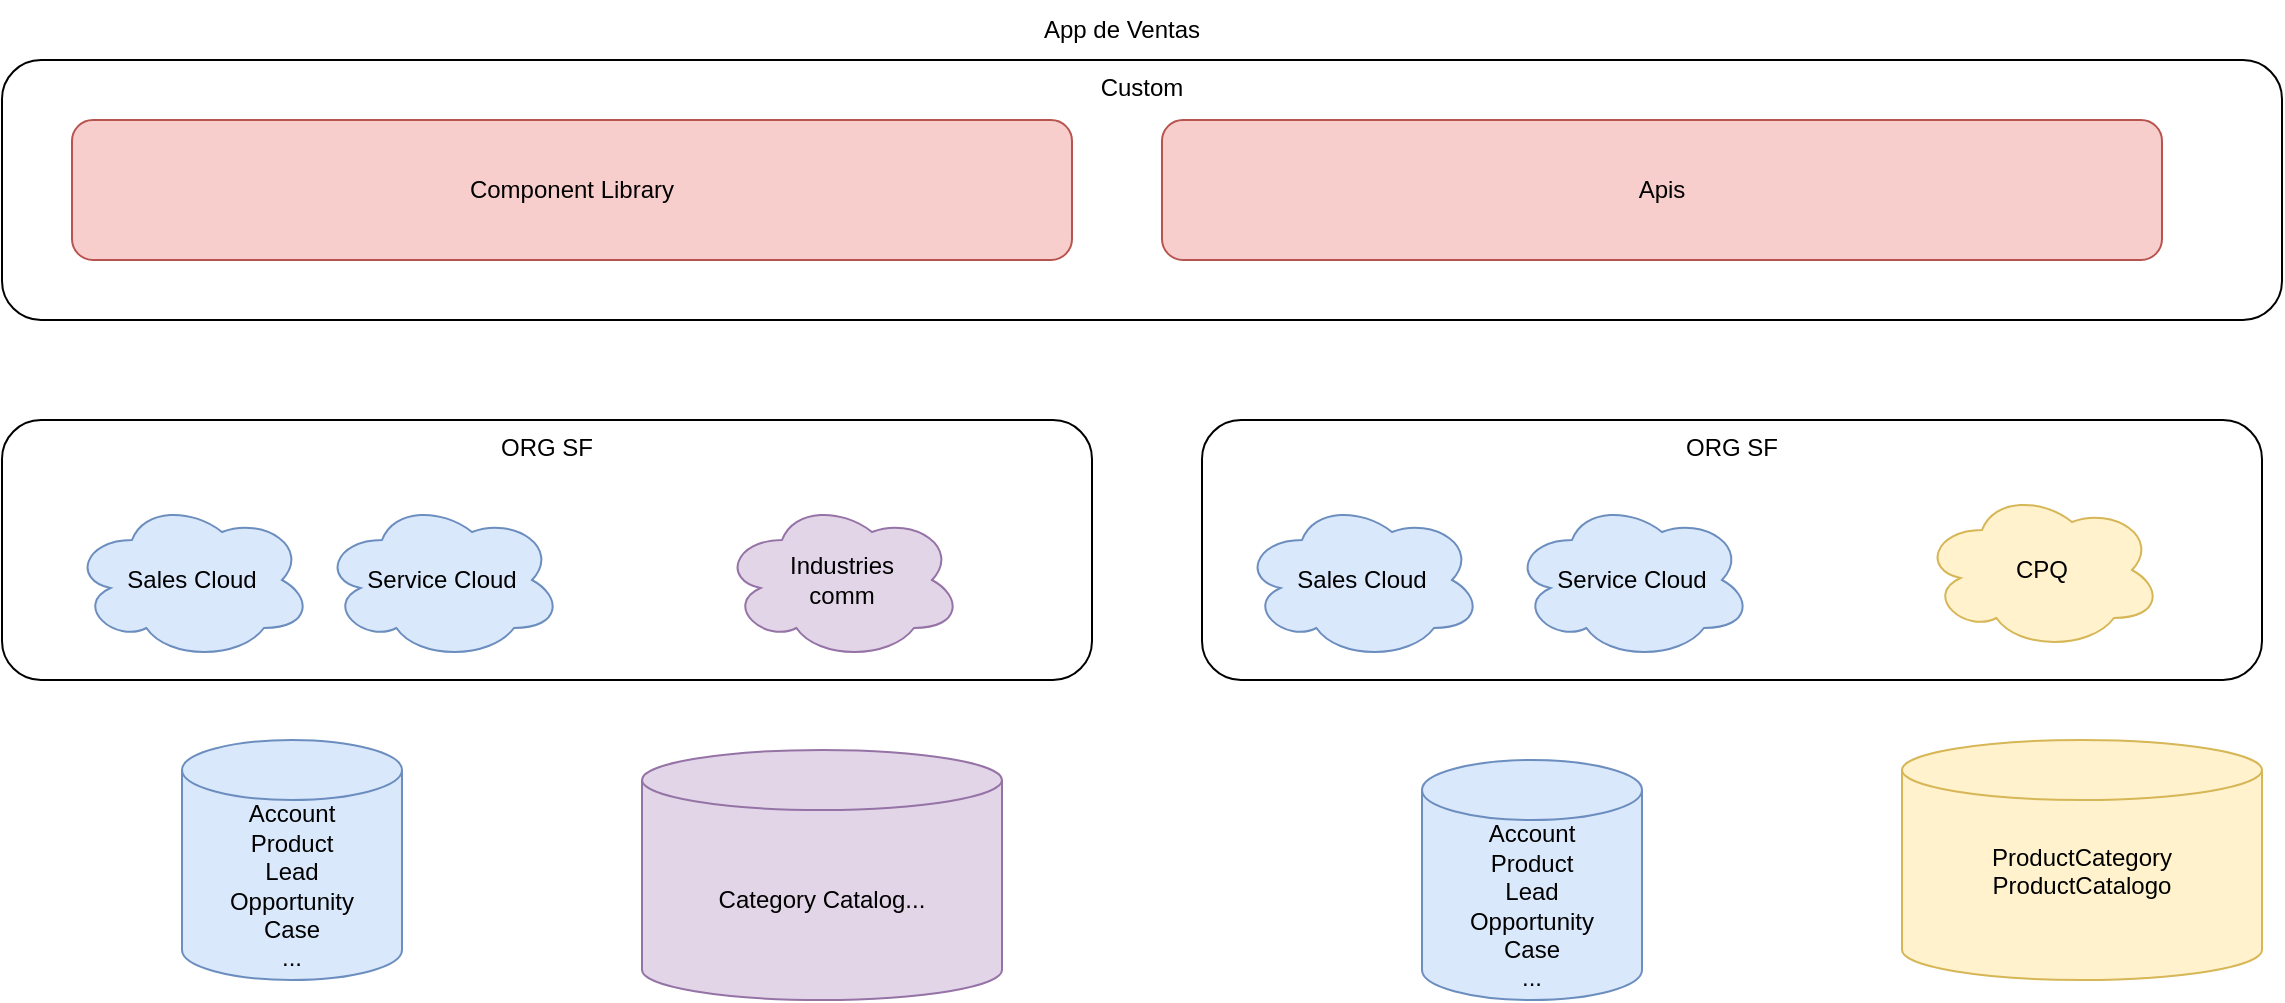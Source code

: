 <mxfile version="24.1.0" type="device" pages="4">
  <diagram id="dU4-kTXpLl40XRwVJ4kh" name="capas">
    <mxGraphModel dx="2107" dy="663" grid="1" gridSize="10" guides="1" tooltips="1" connect="1" arrows="1" fold="1" page="1" pageScale="1" pageWidth="827" pageHeight="1169" math="0" shadow="0">
      <root>
        <mxCell id="0" />
        <mxCell id="1" parent="0" />
        <mxCell id="2_E506fmxOmWBXWBcFJJ-1" value="ORG SF" style="rounded=1;whiteSpace=wrap;html=1;verticalAlign=top;" parent="1" vertex="1">
          <mxGeometry x="110" y="570" width="530" height="130" as="geometry" />
        </mxCell>
        <mxCell id="2_E506fmxOmWBXWBcFJJ-2" value="Service Cloud" style="ellipse;shape=cloud;whiteSpace=wrap;html=1;fillColor=#dae8fc;strokeColor=#6c8ebf;" parent="1" vertex="1">
          <mxGeometry x="265" y="610" width="120" height="80" as="geometry" />
        </mxCell>
        <mxCell id="2_E506fmxOmWBXWBcFJJ-3" value="Sales Cloud" style="ellipse;shape=cloud;whiteSpace=wrap;html=1;fillColor=#dae8fc;strokeColor=#6c8ebf;" parent="1" vertex="1">
          <mxGeometry x="130" y="610" width="120" height="80" as="geometry" />
        </mxCell>
        <mxCell id="2_E506fmxOmWBXWBcFJJ-5" value="ProductCategory&lt;br&gt;ProductCatalogo&lt;div&gt;&lt;br/&gt;&lt;/div&gt;" style="shape=cylinder3;whiteSpace=wrap;html=1;boundedLbl=1;backgroundOutline=1;size=15;fillColor=#fff2cc;strokeColor=#d6b656;" parent="1" vertex="1">
          <mxGeometry x="460" y="730" width="180" height="120" as="geometry" />
        </mxCell>
        <mxCell id="2_E506fmxOmWBXWBcFJJ-6" value="ORG SF" style="rounded=1;whiteSpace=wrap;html=1;verticalAlign=top;" parent="1" vertex="1">
          <mxGeometry x="-490" y="570" width="545" height="130" as="geometry" />
        </mxCell>
        <mxCell id="2_E506fmxOmWBXWBcFJJ-7" value="Service Cloud" style="ellipse;shape=cloud;whiteSpace=wrap;html=1;fillColor=#dae8fc;strokeColor=#6c8ebf;" parent="1" vertex="1">
          <mxGeometry x="-330" y="610" width="120" height="80" as="geometry" />
        </mxCell>
        <mxCell id="2_E506fmxOmWBXWBcFJJ-8" value="Sales Cloud" style="ellipse;shape=cloud;whiteSpace=wrap;html=1;fillColor=#dae8fc;strokeColor=#6c8ebf;" parent="1" vertex="1">
          <mxGeometry x="-455" y="610" width="120" height="80" as="geometry" />
        </mxCell>
        <mxCell id="2_E506fmxOmWBXWBcFJJ-9" value="Industries&lt;br&gt;comm" style="ellipse;shape=cloud;whiteSpace=wrap;html=1;fillColor=#e1d5e7;strokeColor=#9673a6;" parent="1" vertex="1">
          <mxGeometry x="-130" y="610" width="120" height="80" as="geometry" />
        </mxCell>
        <mxCell id="2_E506fmxOmWBXWBcFJJ-10" value="Account&lt;br&gt;Product&lt;br&gt;Lead&lt;br&gt;Opportunity&lt;br&gt;Case&lt;br&gt;..." style="shape=cylinder3;whiteSpace=wrap;html=1;boundedLbl=1;backgroundOutline=1;size=15;fillColor=#dae8fc;strokeColor=#6c8ebf;" parent="1" vertex="1">
          <mxGeometry x="-400" y="730" width="110" height="120" as="geometry" />
        </mxCell>
        <mxCell id="2_E506fmxOmWBXWBcFJJ-11" value="Category Catalog..." style="shape=cylinder3;whiteSpace=wrap;html=1;boundedLbl=1;backgroundOutline=1;size=15;fillColor=#e1d5e7;strokeColor=#9673a6;" parent="1" vertex="1">
          <mxGeometry x="-170" y="735" width="180" height="125" as="geometry" />
        </mxCell>
        <mxCell id="2_E506fmxOmWBXWBcFJJ-12" value="Custom" style="rounded=1;whiteSpace=wrap;html=1;verticalAlign=top;" parent="1" vertex="1">
          <mxGeometry x="-490" y="390" width="1140" height="130" as="geometry" />
        </mxCell>
        <mxCell id="2_E506fmxOmWBXWBcFJJ-13" value="App de Ventas" style="text;html=1;align=center;verticalAlign=middle;whiteSpace=wrap;rounded=0;" parent="1" vertex="1">
          <mxGeometry y="360" width="140" height="30" as="geometry" />
        </mxCell>
        <mxCell id="2_E506fmxOmWBXWBcFJJ-14" value="Component Library" style="rounded=1;whiteSpace=wrap;html=1;fillColor=#f8cecc;strokeColor=#b85450;" parent="1" vertex="1">
          <mxGeometry x="-455" y="420" width="500" height="70" as="geometry" />
        </mxCell>
        <mxCell id="2_E506fmxOmWBXWBcFJJ-17" value="CPQ" style="ellipse;shape=cloud;whiteSpace=wrap;html=1;fillColor=#fff2cc;strokeColor=#d6b656;" parent="1" vertex="1">
          <mxGeometry x="470" y="605" width="120" height="80" as="geometry" />
        </mxCell>
        <mxCell id="2_E506fmxOmWBXWBcFJJ-18" value="Account&lt;br&gt;Product&lt;br&gt;Lead&lt;br&gt;Opportunity&lt;br&gt;Case&lt;br&gt;..." style="shape=cylinder3;whiteSpace=wrap;html=1;boundedLbl=1;backgroundOutline=1;size=15;fillColor=#dae8fc;strokeColor=#6c8ebf;" parent="1" vertex="1">
          <mxGeometry x="220" y="740" width="110" height="120" as="geometry" />
        </mxCell>
        <mxCell id="2_E506fmxOmWBXWBcFJJ-19" value="Apis" style="rounded=1;whiteSpace=wrap;html=1;fillColor=#f8cecc;strokeColor=#b85450;" parent="1" vertex="1">
          <mxGeometry x="90" y="420" width="500" height="70" as="geometry" />
        </mxCell>
      </root>
    </mxGraphModel>
  </diagram>
  <diagram id="7k5K3nic8aGUpc_OB4C8" name="app">
    <mxGraphModel dx="4532" dy="1949" grid="1" gridSize="10" guides="1" tooltips="1" connect="1" arrows="1" fold="1" page="1" pageScale="1" pageWidth="827" pageHeight="1169" math="0" shadow="0">
      <root>
        <mxCell id="0" />
        <mxCell id="1" parent="0" />
        <mxCell id="Hz9bEaQ08Jo-a7barStr-1" value="OrderHeader" style="rounded=1;whiteSpace=wrap;html=1;verticalAlign=top;fontStyle=1;fillColor=#f5f5f5;fontColor=#333333;strokeColor=#666666;dashed=1;" parent="1" vertex="1">
          <mxGeometry x="-2690" y="20" width="854" height="200" as="geometry" />
        </mxCell>
        <mxCell id="Hz9bEaQ08Jo-a7barStr-2" value="" style="shape=cylinder3;whiteSpace=wrap;html=1;boundedLbl=1;backgroundOutline=1;size=15;rotation=89;fillColor=#d5e8d4;strokeColor=#82b366;" parent="1" vertex="1">
          <mxGeometry x="-2675" y="612" width="90" height="140" as="geometry" />
        </mxCell>
        <mxCell id="Hz9bEaQ08Jo-a7barStr-3" value="orderAccount" style="rounded=1;whiteSpace=wrap;html=1;fillColor=#f5f5f5;fontColor=#333333;strokeColor=#666666;dashed=1;fontStyle=1;verticalAlign=top;" parent="1" vertex="1">
          <mxGeometry x="-2640" y="130" width="120" height="60" as="geometry" />
        </mxCell>
        <mxCell id="Hz9bEaQ08Jo-a7barStr-4" value="cartSummary" style="rounded=1;whiteSpace=wrap;html=1;fillColor=#f5f5f5;fontColor=#333333;strokeColor=#666666;dashed=1;fontStyle=1;verticalAlign=top;" parent="1" vertex="1">
          <mxGeometry x="-2481" y="130" width="120" height="60" as="geometry" />
        </mxCell>
        <mxCell id="Hz9bEaQ08Jo-a7barStr-5" style="edgeStyle=orthogonalEdgeStyle;rounded=0;orthogonalLoop=1;jettySize=auto;html=1;" parent="1" source="Hz9bEaQ08Jo-a7barStr-6" target="Hz9bEaQ08Jo-a7barStr-2" edge="1">
          <mxGeometry relative="1" as="geometry" />
        </mxCell>
        <mxCell id="Hz9bEaQ08Jo-a7barStr-6" value="ProdictFilter" style="rounded=1;whiteSpace=wrap;html=1;verticalAlign=top;fontStyle=1;fillColor=#f5f5f5;fontColor=#333333;strokeColor=#666666;dashed=1;" parent="1" vertex="1">
          <mxGeometry x="-2720" y="450" width="180" height="160" as="geometry" />
        </mxCell>
        <mxCell id="Hz9bEaQ08Jo-a7barStr-7" value="ProductGrid" style="rounded=1;whiteSpace=wrap;html=1;verticalAlign=top;fontStyle=1;dashed=1;fillColor=#f5f5f5;fontColor=#333333;strokeColor=#666666;" parent="1" vertex="1">
          <mxGeometry x="-2501" y="440" width="641" height="360" as="geometry" />
        </mxCell>
        <mxCell id="Hz9bEaQ08Jo-a7barStr-8" value="ProductCard" style="rounded=1;whiteSpace=wrap;html=1;fillColor=#f5f5f5;fontColor=#333333;strokeColor=#666666;dashed=1;verticalAlign=top;fontStyle=1" parent="1" vertex="1">
          <mxGeometry x="-2107.5" y="640" width="200" height="130" as="geometry" />
        </mxCell>
        <mxCell id="Hz9bEaQ08Jo-a7barStr-9" style="edgeStyle=orthogonalEdgeStyle;rounded=0;orthogonalLoop=1;jettySize=auto;html=1;" parent="1" source="Hz9bEaQ08Jo-a7barStr-10" target="Hz9bEaQ08Jo-a7barStr-14" edge="1">
          <mxGeometry relative="1" as="geometry" />
        </mxCell>
        <mxCell id="Hz9bEaQ08Jo-a7barStr-54" value="Add Product" style="edgeLabel;html=1;align=center;verticalAlign=middle;resizable=0;points=[];" parent="Hz9bEaQ08Jo-a7barStr-9" vertex="1" connectable="0">
          <mxGeometry x="-0.343" relative="1" as="geometry">
            <mxPoint as="offset" />
          </mxGeometry>
        </mxCell>
        <mxCell id="Hz9bEaQ08Jo-a7barStr-10" value="addToCart" style="rounded=1;whiteSpace=wrap;html=1;fillColor=#dae8fc;strokeColor=#6c8ebf;fontStyle=1;verticalAlign=top;" parent="1" vertex="1">
          <mxGeometry x="-2077.5" y="730" width="110" height="25" as="geometry" />
        </mxCell>
        <mxCell id="Hz9bEaQ08Jo-a7barStr-11" style="edgeStyle=orthogonalEdgeStyle;rounded=0;orthogonalLoop=1;jettySize=auto;html=1;entryX=0.002;entryY=0.674;entryDx=0;entryDy=0;entryPerimeter=0;" parent="1" source="Hz9bEaQ08Jo-a7barStr-2" target="Hz9bEaQ08Jo-a7barStr-7" edge="1">
          <mxGeometry relative="1" as="geometry" />
        </mxCell>
        <mxCell id="Hz9bEaQ08Jo-a7barStr-12" style="edgeStyle=orthogonalEdgeStyle;rounded=0;orthogonalLoop=1;jettySize=auto;html=1;" parent="1" source="Hz9bEaQ08Jo-a7barStr-14" target="Hz9bEaQ08Jo-a7barStr-1" edge="1">
          <mxGeometry relative="1" as="geometry">
            <Array as="points">
              <mxPoint x="-1690" y="260" />
              <mxPoint x="-1690" y="120" />
            </Array>
          </mxGeometry>
        </mxCell>
        <mxCell id="Hz9bEaQ08Jo-a7barStr-13" style="edgeStyle=orthogonalEdgeStyle;rounded=0;orthogonalLoop=1;jettySize=auto;html=1;" parent="1" source="Hz9bEaQ08Jo-a7barStr-14" target="Hz9bEaQ08Jo-a7barStr-7" edge="1">
          <mxGeometry relative="1" as="geometry">
            <Array as="points">
              <mxPoint x="-1730" y="660" />
            </Array>
          </mxGeometry>
        </mxCell>
        <mxCell id="Hz9bEaQ08Jo-a7barStr-53" value="Acount Id" style="edgeLabel;html=1;align=center;verticalAlign=middle;resizable=0;points=[];" parent="Hz9bEaQ08Jo-a7barStr-13" vertex="1" connectable="0">
          <mxGeometry x="0.289" y="-3" relative="1" as="geometry">
            <mxPoint as="offset" />
          </mxGeometry>
        </mxCell>
        <mxCell id="Hz9bEaQ08Jo-a7barStr-14" value="" style="shape=cylinder3;whiteSpace=wrap;html=1;boundedLbl=1;backgroundOutline=1;size=15;rotation=89;fillColor=#d5e8d4;strokeColor=#82b366;" parent="1" vertex="1">
          <mxGeometry x="-1780" y="450" width="120" height="160" as="geometry" />
        </mxCell>
        <mxCell id="Hz9bEaQ08Jo-a7barStr-15" value="orderPayment" style="rounded=1;whiteSpace=wrap;html=1;fillColor=#f5f5f5;fontColor=#333333;strokeColor=#666666;dashed=1;verticalAlign=top;fontStyle=1" parent="1" vertex="1">
          <mxGeometry x="-2323" y="130" width="120" height="60" as="geometry" />
        </mxCell>
        <mxCell id="Hz9bEaQ08Jo-a7barStr-16" style="edgeStyle=orthogonalEdgeStyle;rounded=0;orthogonalLoop=1;jettySize=auto;html=1;entryX=0.019;entryY=0.608;entryDx=0;entryDy=0;entryPerimeter=0;" parent="1" source="Hz9bEaQ08Jo-a7barStr-15" target="Hz9bEaQ08Jo-a7barStr-14" edge="1">
          <mxGeometry relative="1" as="geometry" />
        </mxCell>
        <mxCell id="Hz9bEaQ08Jo-a7barStr-18" value="Order" style="shape=cylinder3;whiteSpace=wrap;html=1;boundedLbl=1;backgroundOutline=1;size=15;fillColor=#d5e8d4;strokeColor=#82b366;" parent="1" vertex="1">
          <mxGeometry x="-1630" y="-110" width="190" height="220" as="geometry" />
        </mxCell>
        <mxCell id="Hz9bEaQ08Jo-a7barStr-65" style="edgeStyle=orthogonalEdgeStyle;rounded=0;orthogonalLoop=1;jettySize=auto;html=1;" parent="1" source="Hz9bEaQ08Jo-a7barStr-19" target="Hz9bEaQ08Jo-a7barStr-18" edge="1">
          <mxGeometry relative="1" as="geometry" />
        </mxCell>
        <mxCell id="Hz9bEaQ08Jo-a7barStr-19" value="Checkout" style="rounded=1;whiteSpace=wrap;html=1;fillColor=#dae8fc;strokeColor=#6c8ebf;" parent="1" vertex="1">
          <mxGeometry x="-1970" y="100" width="110" height="30" as="geometry" />
        </mxCell>
        <mxCell id="Hz9bEaQ08Jo-a7barStr-64" style="edgeStyle=orthogonalEdgeStyle;rounded=0;orthogonalLoop=1;jettySize=auto;html=1;" parent="1" source="Hz9bEaQ08Jo-a7barStr-20" target="Hz9bEaQ08Jo-a7barStr-18" edge="1">
          <mxGeometry relative="1" as="geometry" />
        </mxCell>
        <mxCell id="Hz9bEaQ08Jo-a7barStr-20" value="Save&amp;nbsp;" style="rounded=1;whiteSpace=wrap;html=1;fillColor=#dae8fc;strokeColor=#6c8ebf;" parent="1" vertex="1">
          <mxGeometry x="-1970" y="60" width="110" height="30" as="geometry" />
        </mxCell>
        <mxCell id="Hz9bEaQ08Jo-a7barStr-21" value="orderSummary" style="rounded=1;whiteSpace=wrap;html=1;fillColor=#f5f5f5;fontColor=#333333;strokeColor=#666666;dashed=1;fontStyle=1;verticalAlign=top;" parent="1" vertex="1">
          <mxGeometry x="-2640" y="50" width="120" height="60" as="geometry" />
        </mxCell>
        <mxCell id="Hz9bEaQ08Jo-a7barStr-22" value="orderDelivery" style="rounded=1;whiteSpace=wrap;html=1;fillColor=#f5f5f5;fontColor=#333333;strokeColor=#666666;dashed=1;verticalAlign=top;fontStyle=1" parent="1" vertex="1">
          <mxGeometry x="-2150" y="130" width="120" height="60" as="geometry" />
        </mxCell>
        <mxCell id="Hz9bEaQ08Jo-a7barStr-23" value="orderDetail" style="rounded=1;whiteSpace=wrap;html=1;fillColor=#f5f5f5;fontColor=#333333;strokeColor=#666666;verticalAlign=top;fontStyle=1;dashed=1;" parent="1" vertex="1">
          <mxGeometry x="-1600" y="430" width="690" height="360" as="geometry" />
        </mxCell>
        <mxCell id="Hz9bEaQ08Jo-a7barStr-24" value="orderAknowledge" style="rounded=1;whiteSpace=wrap;html=1;verticalAlign=top;fontStyle=1;fillColor=#f5f5f5;fontColor=#333333;strokeColor=#666666;dashed=1;" parent="1" vertex="1">
          <mxGeometry x="-1139" y="480" width="120" height="60" as="geometry" />
        </mxCell>
        <mxCell id="Hz9bEaQ08Jo-a7barStr-25" value="showCart" style="rounded=1;whiteSpace=wrap;html=1;arcSize=7;verticalAlign=top;fontStyle=1;fillColor=#f5f5f5;fontColor=#333333;strokeColor=#666666;dashed=1;" parent="1" vertex="1">
          <mxGeometry x="-1549" y="470" width="270" height="120" as="geometry" />
        </mxCell>
        <mxCell id="Hz9bEaQ08Jo-a7barStr-26" value="orderBilling" style="rounded=1;whiteSpace=wrap;html=1;verticalAlign=top;fontStyle=1;fillColor=#f5f5f5;fontColor=#333333;strokeColor=#666666;dashed=1;" parent="1" vertex="1">
          <mxGeometry x="-1139" y="580" width="120" height="60" as="geometry" />
        </mxCell>
        <mxCell id="Hz9bEaQ08Jo-a7barStr-27" value="orderPayment" style="rounded=1;whiteSpace=wrap;html=1;verticalAlign=top;fontStyle=1;fillColor=#f5f5f5;fontColor=#333333;strokeColor=#666666;dashed=1;" parent="1" vertex="1">
          <mxGeometry x="-1139" y="670" width="120" height="60" as="geometry" />
        </mxCell>
        <mxCell id="Hz9bEaQ08Jo-a7barStr-37" value="Recomendados ?" style="text;html=1;align=center;verticalAlign=middle;whiteSpace=wrap;rounded=0;" parent="1" vertex="1">
          <mxGeometry x="-2440" y="400" width="190" height="30" as="geometry" />
        </mxCell>
        <mxCell id="Hz9bEaQ08Jo-a7barStr-57" style="edgeStyle=orthogonalEdgeStyle;rounded=0;orthogonalLoop=1;jettySize=auto;html=1;exitX=0.5;exitY=1;exitDx=0;exitDy=0;" parent="1" source="Hz9bEaQ08Jo-a7barStr-62" target="Hz9bEaQ08Jo-a7barStr-56" edge="1">
          <mxGeometry relative="1" as="geometry">
            <mxPoint x="-2283" y="-260.0" as="sourcePoint" />
          </mxGeometry>
        </mxCell>
        <mxCell id="Hz9bEaQ08Jo-a7barStr-49" value="ProductFilter Channel" style="text;html=1;align=center;verticalAlign=middle;whiteSpace=wrap;rounded=0;" parent="1" vertex="1">
          <mxGeometry x="-2675" y="667" width="60" height="30" as="geometry" />
        </mxCell>
        <mxCell id="Hz9bEaQ08Jo-a7barStr-50" value="Cart channel" style="text;html=1;align=center;verticalAlign=middle;whiteSpace=wrap;rounded=0;" parent="1" vertex="1">
          <mxGeometry x="-1760" y="517" width="60" height="53" as="geometry" />
        </mxCell>
        <mxCell id="Hz9bEaQ08Jo-a7barStr-52" value="Order By" style="text;html=1;align=center;verticalAlign=middle;whiteSpace=wrap;rounded=0;" parent="1" vertex="1">
          <mxGeometry x="-2010" y="487" width="105" height="30" as="geometry" />
        </mxCell>
        <mxCell id="Hz9bEaQ08Jo-a7barStr-60" style="edgeStyle=orthogonalEdgeStyle;rounded=0;orthogonalLoop=1;jettySize=auto;html=1;" parent="1" source="Hz9bEaQ08Jo-a7barStr-56" target="Hz9bEaQ08Jo-a7barStr-18" edge="1">
          <mxGeometry relative="1" as="geometry" />
        </mxCell>
        <mxCell id="Hz9bEaQ08Jo-a7barStr-56" value="Si viene una order" style="rhombus;whiteSpace=wrap;html=1;" parent="1" vertex="1">
          <mxGeometry x="-2321.5" y="-220" width="97" height="100" as="geometry" />
        </mxCell>
        <mxCell id="Hz9bEaQ08Jo-a7barStr-61" style="edgeStyle=orthogonalEdgeStyle;rounded=0;orthogonalLoop=1;jettySize=auto;html=1;entryX=0.488;entryY=-0.009;entryDx=0;entryDy=0;entryPerimeter=0;" parent="1" source="Hz9bEaQ08Jo-a7barStr-56" target="Hz9bEaQ08Jo-a7barStr-1" edge="1">
          <mxGeometry relative="1" as="geometry" />
        </mxCell>
        <mxCell id="Hz9bEaQ08Jo-a7barStr-62" value="" style="ellipse;whiteSpace=wrap;html=1;aspect=fixed;" parent="1" vertex="1">
          <mxGeometry x="-2313" y="-340" width="80" height="80" as="geometry" />
        </mxCell>
        <mxCell id="FXiW-Y6WXA-lqWRFRbQV-1" value="&lt;h1 style=&quot;margin-top: 0px;&quot;&gt;Si la orden ya esta cerrada (checkout)&lt;/h1&gt;" style="text;html=1;whiteSpace=wrap;overflow=hidden;rounded=0;fillColor=#fff2cc;strokeColor=#d6b656;align=center;" parent="1" vertex="1">
          <mxGeometry x="-1550" y="290" width="640" height="50" as="geometry" />
        </mxCell>
        <mxCell id="FXiW-Y6WXA-lqWRFRbQV-2" value="&lt;h1 style=&quot;margin-top: 0px;&quot;&gt;Si la orden esta abierta o es nueva&lt;/h1&gt;" style="text;html=1;whiteSpace=wrap;overflow=hidden;rounded=0;align=center;fillColor=#fff2cc;strokeColor=#d6b656;" parent="1" vertex="1">
          <mxGeometry x="-2690" y="290" width="850" height="50" as="geometry" />
        </mxCell>
        <mxCell id="FXiW-Y6WXA-lqWRFRbQV-5" value="&lt;h1 style=&quot;margin-top: 0px;&quot;&gt;Si la orden ya esta curso&lt;/h1&gt;" style="text;html=1;whiteSpace=wrap;overflow=hidden;rounded=0;fillColor=#fff2cc;strokeColor=#d6b656;align=center;" parent="1" vertex="1">
          <mxGeometry x="-828" y="293.5" width="640" height="50" as="geometry" />
        </mxCell>
        <mxCell id="FXiW-Y6WXA-lqWRFRbQV-6" value="orderDetail" style="rounded=1;whiteSpace=wrap;html=1;fillColor=#f5f5f5;fontColor=#333333;strokeColor=#666666;verticalAlign=top;fontStyle=1;dashed=1;" parent="1" vertex="1">
          <mxGeometry x="-838" y="433.5" width="690" height="360" as="geometry" />
        </mxCell>
        <mxCell id="FXiW-Y6WXA-lqWRFRbQV-8" value="orderTrack" style="rounded=1;whiteSpace=wrap;html=1;arcSize=7;verticalAlign=top;fontStyle=1;fillColor=#f5f5f5;fontColor=#333333;strokeColor=#666666;dashed=1;" parent="1" vertex="1">
          <mxGeometry x="-808" y="515.5" width="270" height="240" as="geometry" />
        </mxCell>
        <mxCell id="FXiW-Y6WXA-lqWRFRbQV-9" value="orderHistory" style="rounded=1;whiteSpace=wrap;html=1;arcSize=7;verticalAlign=top;fontStyle=1;fillColor=#f5f5f5;fontColor=#333333;strokeColor=#666666;dashed=1;" parent="1" vertex="1">
          <mxGeometry x="-508" y="513.5" width="270" height="240" as="geometry" />
        </mxCell>
        <mxCell id="FXiW-Y6WXA-lqWRFRbQV-11" value="PorductView" style="rounded=1;whiteSpace=wrap;html=1;fillColor=#f5f5f5;fontColor=#333333;strokeColor=#666666;dashed=1;verticalAlign=top;fontStyle=1" parent="1" vertex="1">
          <mxGeometry x="-2410" y="630" width="200" height="129" as="geometry" />
        </mxCell>
        <mxCell id="FXiW-Y6WXA-lqWRFRbQV-14" style="edgeStyle=orthogonalEdgeStyle;rounded=0;orthogonalLoop=1;jettySize=auto;html=1;" parent="1" source="FXiW-Y6WXA-lqWRFRbQV-12" target="FXiW-Y6WXA-lqWRFRbQV-11" edge="1">
          <mxGeometry relative="1" as="geometry" />
        </mxCell>
        <mxCell id="FXiW-Y6WXA-lqWRFRbQV-12" value="" style="rounded=1;whiteSpace=wrap;html=1;fillColor=#999999;strokeColor=#9673a6;" parent="1" vertex="1">
          <mxGeometry x="-2090" y="670" width="60" height="50" as="geometry" />
        </mxCell>
        <mxCell id="FXiW-Y6WXA-lqWRFRbQV-13" value="" style="ellipse;whiteSpace=wrap;html=1;aspect=fixed;" parent="1" vertex="1">
          <mxGeometry x="-2077.5" y="680" width="32.5" height="32.5" as="geometry" />
        </mxCell>
        <mxCell id="oWbdKQODhPS4GsAsdX63-1" value="Anulacion" style="rounded=1;whiteSpace=wrap;html=1;fillColor=#dae8fc;strokeColor=#6c8ebf;" vertex="1" parent="1">
          <mxGeometry x="-310" y="140" width="110" height="30" as="geometry" />
        </mxCell>
        <mxCell id="oWbdKQODhPS4GsAsdX63-6" value="Cambiar medio de pago" style="rounded=1;whiteSpace=wrap;html=1;fillColor=#dae8fc;strokeColor=#6c8ebf;" vertex="1" parent="1">
          <mxGeometry x="-540" y="140" width="170" height="30" as="geometry" />
        </mxCell>
        <mxCell id="LVf2UHLWm2gI_x5NtAkk-1" value="cartRecomendation" style="rounded=1;whiteSpace=wrap;html=1;arcSize=7;verticalAlign=top;fontStyle=1;fillColor=#f5f5f5;fontColor=#333333;strokeColor=#666666;dashed=1;" vertex="1" parent="1">
          <mxGeometry x="-1550" y="622" width="270" height="120" as="geometry" />
        </mxCell>
        <mxCell id="LVf2UHLWm2gI_x5NtAkk-2" value="Proteccion&amp;nbsp;" style="text;html=1;align=center;verticalAlign=middle;whiteSpace=wrap;rounded=0;" vertex="1" parent="1">
          <mxGeometry x="-1518" y="660" width="60" height="30" as="geometry" />
        </mxCell>
        <mxCell id="LVf2UHLWm2gI_x5NtAkk-9" value="" style="rounded=1;whiteSpace=wrap;html=1;arcSize=50;fillColor=#f5f5f5;fontColor=#333333;strokeColor=#666666;" vertex="1" parent="1">
          <mxGeometry x="-1380" y="667" width="40" height="20" as="geometry" />
        </mxCell>
        <mxCell id="LVf2UHLWm2gI_x5NtAkk-10" value="" style="ellipse;whiteSpace=wrap;html=1;aspect=fixed;fillColor=#fff2cc;strokeColor=#d6b656;" vertex="1" parent="1">
          <mxGeometry x="-1378" y="668" width="18" height="18" as="geometry" />
        </mxCell>
        <mxCell id="LVf2UHLWm2gI_x5NtAkk-13" value="" style="rounded=1;whiteSpace=wrap;html=1;arcSize=50;fillColor=#f5f5f5;fontColor=#333333;strokeColor=#666666;" vertex="1" parent="1">
          <mxGeometry x="-1380" y="710" width="40" height="20" as="geometry" />
        </mxCell>
        <mxCell id="LVf2UHLWm2gI_x5NtAkk-14" value="" style="ellipse;whiteSpace=wrap;html=1;aspect=fixed;fillColor=#fff2cc;strokeColor=#d6b656;" vertex="1" parent="1">
          <mxGeometry x="-1360" y="711" width="19" height="19" as="geometry" />
        </mxCell>
        <mxCell id="LVf2UHLWm2gI_x5NtAkk-15" value="Cargador" style="text;html=1;align=center;verticalAlign=middle;whiteSpace=wrap;rounded=0;" vertex="1" parent="1">
          <mxGeometry x="-1518" y="699" width="60" height="30" as="geometry" />
        </mxCell>
        <mxCell id="LVf2UHLWm2gI_x5NtAkk-16" style="edgeStyle=orthogonalEdgeStyle;rounded=0;orthogonalLoop=1;jettySize=auto;html=1;entryX=1.003;entryY=0.382;entryDx=0;entryDy=0;entryPerimeter=0;exitX=-0.003;exitY=0.575;exitDx=0;exitDy=0;exitPerimeter=0;" edge="1" parent="1" source="LVf2UHLWm2gI_x5NtAkk-1" target="Hz9bEaQ08Jo-a7barStr-14">
          <mxGeometry relative="1" as="geometry">
            <Array as="points">
              <mxPoint x="-1700" y="691" />
            </Array>
          </mxGeometry>
        </mxCell>
      </root>
    </mxGraphModel>
  </diagram>
  <diagram id="AYkCFZ-GGMsNC5OpTbNb" name="orderAccount">
    <mxGraphModel dx="4794" dy="947" grid="1" gridSize="10" guides="1" tooltips="1" connect="1" arrows="1" fold="1" page="1" pageScale="1" pageWidth="827" pageHeight="1169" math="0" shadow="0">
      <root>
        <mxCell id="0" />
        <mxCell id="1" parent="0" />
        <mxCell id="tq17ENaGQndbgimJtyQQ-1" value="orderAccount" style="rounded=1;whiteSpace=wrap;html=1;fillColor=#f5f5f5;fontColor=#333333;strokeColor=#666666;dashed=1;fontStyle=1;verticalAlign=top;" parent="1" vertex="1">
          <mxGeometry x="-2708" y="910" width="890" height="300" as="geometry" />
        </mxCell>
        <mxCell id="tq17ENaGQndbgimJtyQQ-2" style="edgeStyle=orthogonalEdgeStyle;rounded=0;orthogonalLoop=1;jettySize=auto;html=1;" parent="1" source="tq17ENaGQndbgimJtyQQ-6" target="tq17ENaGQndbgimJtyQQ-7" edge="1">
          <mxGeometry relative="1" as="geometry" />
        </mxCell>
        <mxCell id="tq17ENaGQndbgimJtyQQ-3" value="No" style="edgeLabel;html=1;align=center;verticalAlign=middle;resizable=0;points=[];" parent="tq17ENaGQndbgimJtyQQ-2" vertex="1" connectable="0">
          <mxGeometry x="0.089" y="1" relative="1" as="geometry">
            <mxPoint as="offset" />
          </mxGeometry>
        </mxCell>
        <mxCell id="tq17ENaGQndbgimJtyQQ-4" style="edgeStyle=orthogonalEdgeStyle;rounded=0;orthogonalLoop=1;jettySize=auto;html=1;" parent="1" source="tq17ENaGQndbgimJtyQQ-6" target="tq17ENaGQndbgimJtyQQ-8" edge="1">
          <mxGeometry relative="1" as="geometry" />
        </mxCell>
        <mxCell id="tq17ENaGQndbgimJtyQQ-5" value="Si" style="edgeLabel;html=1;align=center;verticalAlign=middle;resizable=0;points=[];" parent="tq17ENaGQndbgimJtyQQ-4" vertex="1" connectable="0">
          <mxGeometry x="0.214" y="-2" relative="1" as="geometry">
            <mxPoint as="offset" />
          </mxGeometry>
        </mxCell>
        <mxCell id="tq17ENaGQndbgimJtyQQ-6" value="Si tiene un carrito con Cuenta" style="rounded=1;whiteSpace=wrap;html=1;arcSize=7;shape=rhombus;perimeter=rhombusPerimeter;" parent="1" vertex="1">
          <mxGeometry x="-2688" y="1011" width="150" height="110" as="geometry" />
        </mxCell>
        <mxCell id="tq17ENaGQndbgimJtyQQ-7" value="" style="rounded=1;whiteSpace=wrap;html=1;arcSize=17;" parent="1" vertex="1">
          <mxGeometry x="-2458" y="988" width="240" height="70" as="geometry" />
        </mxCell>
        <mxCell id="tq17ENaGQndbgimJtyQQ-8" value="Datos Cuenta" style="rounded=1;whiteSpace=wrap;html=1;arcSize=10;" parent="1" vertex="1">
          <mxGeometry x="-2458" y="1087" width="240" height="60" as="geometry" />
        </mxCell>
        <mxCell id="tq17ENaGQndbgimJtyQQ-9" value="Buscar" style="rounded=1;whiteSpace=wrap;html=1;arcSize=29;" parent="1" vertex="1">
          <mxGeometry x="-2438" y="1008" width="90" height="30" as="geometry" />
        </mxCell>
        <mxCell id="tq17ENaGQndbgimJtyQQ-10" style="edgeStyle=orthogonalEdgeStyle;rounded=0;orthogonalLoop=1;jettySize=auto;html=1;" parent="1" source="tq17ENaGQndbgimJtyQQ-11" edge="1">
          <mxGeometry relative="1" as="geometry">
            <mxPoint x="-2108" y="1023" as="targetPoint" />
          </mxGeometry>
        </mxCell>
        <mxCell id="tq17ENaGQndbgimJtyQQ-11" value="Nuevo" style="rounded=1;whiteSpace=wrap;html=1;arcSize=29;" parent="1" vertex="1">
          <mxGeometry x="-2338" y="1008" width="90" height="30" as="geometry" />
        </mxCell>
        <mxCell id="tq17ENaGQndbgimJtyQQ-12" style="edgeStyle=orthogonalEdgeStyle;rounded=0;orthogonalLoop=1;jettySize=auto;html=1;entryX=1;entryY=0.75;entryDx=0;entryDy=0;" parent="1" source="tq17ENaGQndbgimJtyQQ-13" target="tq17ENaGQndbgimJtyQQ-8" edge="1">
          <mxGeometry relative="1" as="geometry">
            <Array as="points">
              <mxPoint x="-1978" y="1123" />
            </Array>
          </mxGeometry>
        </mxCell>
        <mxCell id="tq17ENaGQndbgimJtyQQ-13" value="Cuenta" style="rounded=1;whiteSpace=wrap;html=1;arcSize=10;" parent="1" vertex="1">
          <mxGeometry x="-2108" y="983" width="240" height="60" as="geometry" />
        </mxCell>
      </root>
    </mxGraphModel>
  </diagram>
  <diagram id="IZH7jzI0tOR7Qw_kK9gM" name="productFilter">
    <mxGraphModel dx="1387" dy="884" grid="1" gridSize="10" guides="1" tooltips="1" connect="1" arrows="1" fold="1" page="1" pageScale="1" pageWidth="827" pageHeight="1169" math="0" shadow="0">
      <root>
        <mxCell id="0" />
        <mxCell id="1" parent="0" />
        <mxCell id="iseQRJHAXezR1g1EGxpM-2" value="productFilter" style="rounded=1;whiteSpace=wrap;html=1;fillColor=#f5f5f5;fontColor=#333333;strokeColor=#666666;dashed=1;fontStyle=1;verticalAlign=top;arcSize=9;" vertex="1" parent="1">
          <mxGeometry x="150" y="90" width="340" height="540" as="geometry" />
        </mxCell>
        <mxCell id="bVI_Z-Cu4NctwLWhckZt-1" value="" style="rounded=1;whiteSpace=wrap;html=1;" vertex="1" parent="1">
          <mxGeometry x="230" y="240" width="150" height="30" as="geometry" />
        </mxCell>
        <mxCell id="bVI_Z-Cu4NctwLWhckZt-2" value="Catalogo" style="text;html=1;align=center;verticalAlign=middle;whiteSpace=wrap;rounded=0;fontStyle=1" vertex="1" parent="1">
          <mxGeometry x="230" y="210" width="60" height="30" as="geometry" />
        </mxCell>
        <mxCell id="bVI_Z-Cu4NctwLWhckZt-3" value="" style="rounded=1;whiteSpace=wrap;html=1;" vertex="1" parent="1">
          <mxGeometry x="230" y="330" width="150" height="30" as="geometry" />
        </mxCell>
        <mxCell id="bVI_Z-Cu4NctwLWhckZt-4" value="Categoria" style="text;html=1;align=center;verticalAlign=middle;whiteSpace=wrap;rounded=0;fontStyle=1" vertex="1" parent="1">
          <mxGeometry x="230" y="300" width="60" height="30" as="geometry" />
        </mxCell>
        <mxCell id="bVI_Z-Cu4NctwLWhckZt-5" value="" style="rounded=1;whiteSpace=wrap;html=1;" vertex="1" parent="1">
          <mxGeometry x="230" y="160" width="150" height="30" as="geometry" />
        </mxCell>
        <mxCell id="bVI_Z-Cu4NctwLWhckZt-6" value="Buscador" style="text;html=1;align=center;verticalAlign=middle;whiteSpace=wrap;rounded=0;fontStyle=1" vertex="1" parent="1">
          <mxGeometry x="230" y="130" width="60" height="30" as="geometry" />
        </mxCell>
        <mxCell id="bVI_Z-Cu4NctwLWhckZt-7" value="Precio" style="text;html=1;align=center;verticalAlign=middle;whiteSpace=wrap;rounded=0;fontStyle=1" vertex="1" parent="1">
          <mxGeometry x="230" y="390" width="60" height="30" as="geometry" />
        </mxCell>
        <mxCell id="bVI_Z-Cu4NctwLWhckZt-8" value="" style="endArrow=none;html=1;rounded=0;" edge="1" parent="1">
          <mxGeometry width="50" height="50" relative="1" as="geometry">
            <mxPoint x="230" y="450" as="sourcePoint" />
            <mxPoint x="360" y="450" as="targetPoint" />
          </mxGeometry>
        </mxCell>
        <mxCell id="bVI_Z-Cu4NctwLWhckZt-9" value="$ desde" style="text;html=1;align=center;verticalAlign=middle;whiteSpace=wrap;rounded=0;" vertex="1" parent="1">
          <mxGeometry x="220" y="460" width="60" height="30" as="geometry" />
        </mxCell>
        <mxCell id="bVI_Z-Cu4NctwLWhckZt-10" value="$ hasta" style="text;html=1;align=center;verticalAlign=middle;whiteSpace=wrap;rounded=0;" vertex="1" parent="1">
          <mxGeometry x="320" y="460" width="60" height="30" as="geometry" />
        </mxCell>
        <mxCell id="bVI_Z-Cu4NctwLWhckZt-11" value="" style="ellipse;whiteSpace=wrap;html=1;aspect=fixed;" vertex="1" parent="1">
          <mxGeometry x="290" y="440" width="20" height="20" as="geometry" />
        </mxCell>
        <mxCell id="DbL6Sf5MVQSu9xuWcuS9-2" value="En Stock" style="text;html=1;align=center;verticalAlign=middle;whiteSpace=wrap;rounded=0;fontStyle=1" vertex="1" parent="1">
          <mxGeometry x="230" y="520" width="60" height="30" as="geometry" />
        </mxCell>
        <mxCell id="Uax1vA0IrcqxrrTUq_Ll-2" value="" style="group" vertex="1" connectable="0" parent="1">
          <mxGeometry x="300" y="525" width="40" height="20" as="geometry" />
        </mxCell>
        <mxCell id="Uax1vA0IrcqxrrTUq_Ll-1" value="" style="rounded=1;whiteSpace=wrap;html=1;arcSize=50;fillColor=#f5f5f5;fontColor=#333333;strokeColor=#666666;" vertex="1" parent="Uax1vA0IrcqxrrTUq_Ll-2">
          <mxGeometry width="40" height="20" as="geometry" />
        </mxCell>
        <mxCell id="DbL6Sf5MVQSu9xuWcuS9-1" value="" style="ellipse;whiteSpace=wrap;html=1;aspect=fixed;fillColor=#fff2cc;strokeColor=#d6b656;" vertex="1" parent="Uax1vA0IrcqxrrTUq_Ll-2">
          <mxGeometry x="20" y="1" width="18" height="18" as="geometry" />
        </mxCell>
      </root>
    </mxGraphModel>
  </diagram>
</mxfile>
